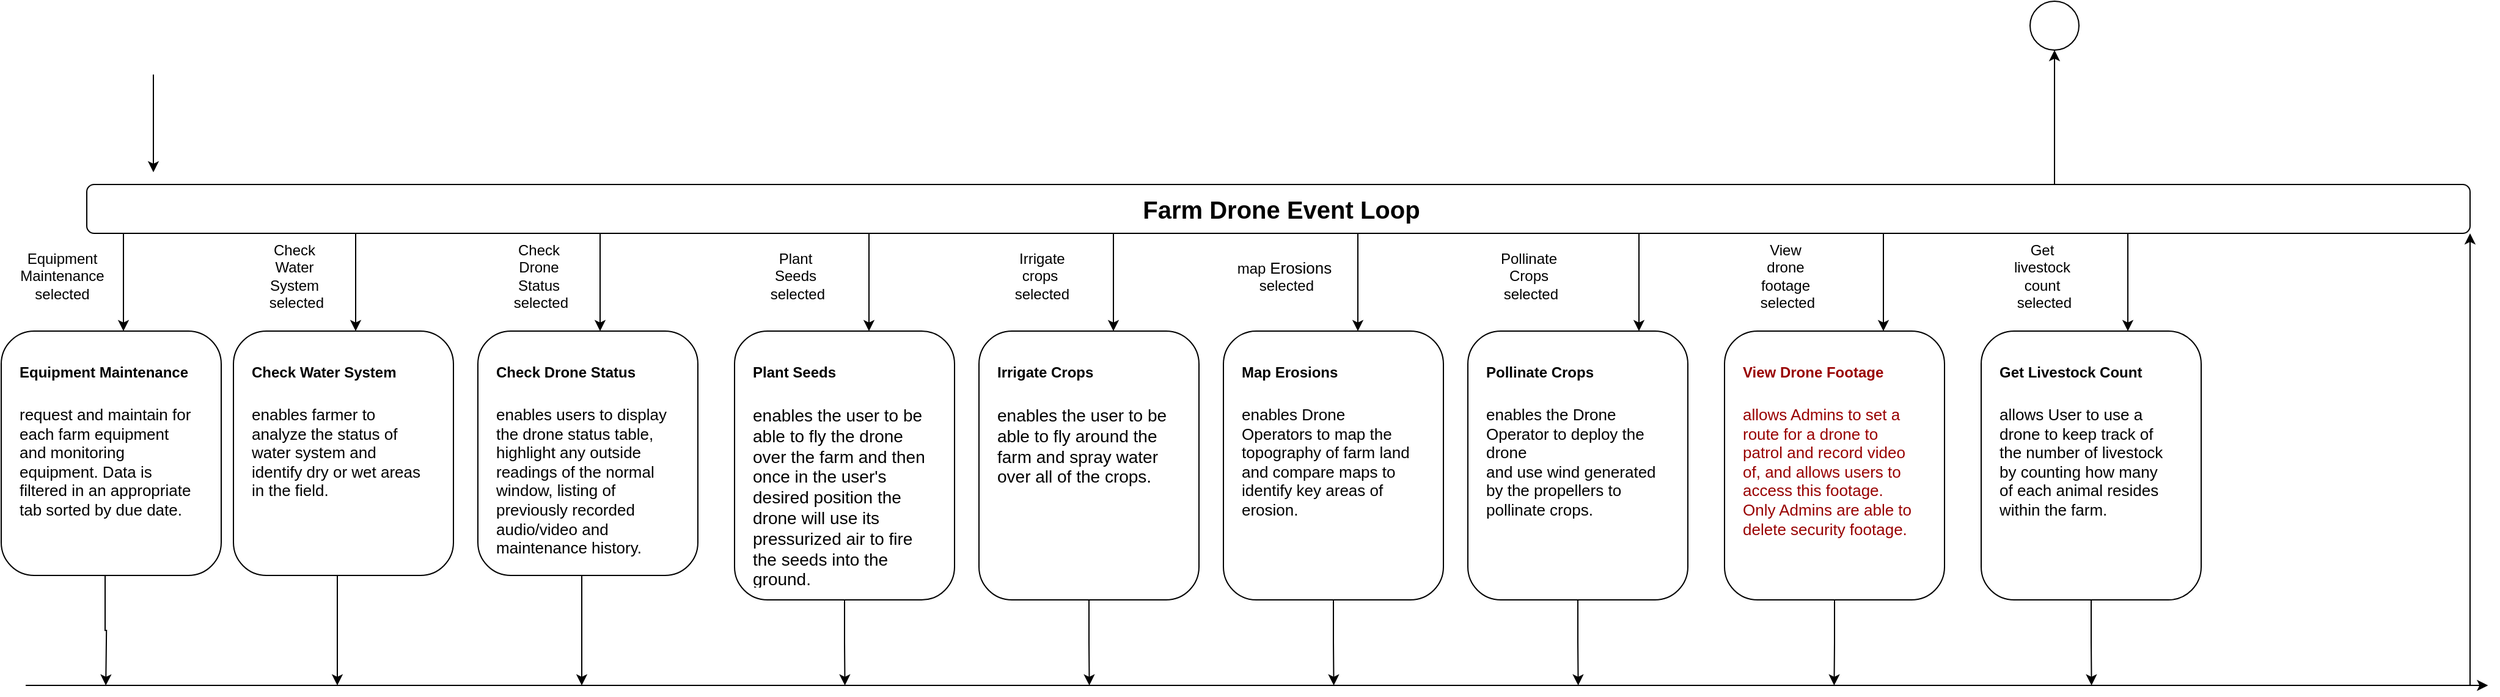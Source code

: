 <mxfile version="15.3.0" type="device"><diagram id="kgpKYQtTHZ0yAKxKKP6v" name="Page-1"><mxGraphModel dx="1368" dy="1140" grid="1" gridSize="10" guides="1" tooltips="1" connect="1" arrows="1" fold="1" page="1" pageScale="1" pageWidth="850" pageHeight="1100" math="0" shadow="0"><root><mxCell id="0"/><mxCell id="1" parent="0"/><mxCell id="6TXma3TrghFShWxiZQst-68" value="" style="ellipse;whiteSpace=wrap;html=1;aspect=fixed;" vertex="1" parent="1"><mxGeometry x="1680" y="80" width="40" height="40" as="geometry"/></mxCell><mxCell id="6TXma3TrghFShWxiZQst-1" value="" style="shape=image;html=1;verticalAlign=top;verticalLabelPosition=bottom;labelBackgroundColor=#ffffff;imageAspect=0;aspect=fixed;image=https://cdn2.iconfinder.com/data/icons/pinpoint-interface/48/dot-2-128.png" vertex="1" parent="1"><mxGeometry x="130" y="110" width="30" height="30" as="geometry"/></mxCell><mxCell id="6TXma3TrghFShWxiZQst-2" value="" style="endArrow=classic;html=1;" edge="1" parent="1"><mxGeometry width="50" height="50" relative="1" as="geometry"><mxPoint x="144.5" y="140" as="sourcePoint"/><mxPoint x="144.5" y="220" as="targetPoint"/></mxGeometry></mxCell><mxCell id="6TXma3TrghFShWxiZQst-3" value="" style="rounded=1;whiteSpace=wrap;html=1;" vertex="1" parent="1"><mxGeometry x="90" y="230" width="1950" height="40" as="geometry"/></mxCell><mxCell id="6TXma3TrghFShWxiZQst-5" value="&lt;b&gt;&lt;font style=&quot;font-size: 20px&quot;&gt;Farm Drone Event Loop&lt;/font&gt;&lt;/b&gt;" style="text;html=1;strokeColor=none;fillColor=none;align=center;verticalAlign=middle;whiteSpace=wrap;rounded=0;" vertex="1" parent="1"><mxGeometry x="125" y="240" width="1885" height="20" as="geometry"/></mxCell><mxCell id="6TXma3TrghFShWxiZQst-6" value="" style="endArrow=classic;html=1;" edge="1" parent="1"><mxGeometry width="50" height="50" relative="1" as="geometry"><mxPoint x="120" y="270" as="sourcePoint"/><mxPoint x="120" y="350" as="targetPoint"/></mxGeometry></mxCell><mxCell id="6TXma3TrghFShWxiZQst-13" value="" style="rounded=1;whiteSpace=wrap;html=1;" vertex="1" parent="1"><mxGeometry x="20" y="350" width="180" height="200" as="geometry"/></mxCell><mxCell id="6TXma3TrghFShWxiZQst-55" style="edgeStyle=orthogonalEdgeStyle;rounded=0;orthogonalLoop=1;jettySize=auto;html=1;exitX=0.5;exitY=1;exitDx=0;exitDy=0;" edge="1" parent="1" source="6TXma3TrghFShWxiZQst-14"><mxGeometry relative="1" as="geometry"><mxPoint x="105.588" y="640" as="targetPoint"/></mxGeometry></mxCell><mxCell id="6TXma3TrghFShWxiZQst-14" value="&lt;h1&gt;&lt;font style=&quot;font-size: 12px&quot;&gt;Equipment Maintenance&lt;/font&gt;&lt;/h1&gt;&lt;span style=&quot;font-size: 13px&quot;&gt;request and maintain for each farm equipment and monitoring equipment. Data is filtered in an appropriate tab sorted by due date.&lt;/span&gt;&lt;h1&gt;&lt;span style=&quot;font-size: 12px ; font-weight: normal&quot;&gt;&amp;nbsp;&lt;/span&gt;&lt;br&gt;&lt;/h1&gt;" style="text;html=1;strokeColor=none;fillColor=none;spacing=5;spacingTop=-20;whiteSpace=wrap;overflow=hidden;rounded=0;" vertex="1" parent="1"><mxGeometry x="30" y="360" width="150" height="190" as="geometry"/></mxCell><mxCell id="6TXma3TrghFShWxiZQst-15" value="Equipment Maintenance selected" style="text;html=1;strokeColor=none;fillColor=none;align=center;verticalAlign=middle;whiteSpace=wrap;rounded=0;" vertex="1" parent="1"><mxGeometry x="40" y="290" width="60" height="30" as="geometry"/></mxCell><mxCell id="6TXma3TrghFShWxiZQst-16" value="" style="endArrow=classic;html=1;" edge="1" parent="1"><mxGeometry width="50" height="50" relative="1" as="geometry"><mxPoint x="310" y="270" as="sourcePoint"/><mxPoint x="310" y="350" as="targetPoint"/></mxGeometry></mxCell><mxCell id="6TXma3TrghFShWxiZQst-17" value="" style="rounded=1;whiteSpace=wrap;html=1;" vertex="1" parent="1"><mxGeometry x="210" y="350" width="180" height="200" as="geometry"/></mxCell><mxCell id="6TXma3TrghFShWxiZQst-56" style="edgeStyle=orthogonalEdgeStyle;rounded=0;orthogonalLoop=1;jettySize=auto;html=1;exitX=0.5;exitY=1;exitDx=0;exitDy=0;" edge="1" parent="1" source="6TXma3TrghFShWxiZQst-18"><mxGeometry relative="1" as="geometry"><mxPoint x="295" y="640" as="targetPoint"/></mxGeometry></mxCell><mxCell id="6TXma3TrghFShWxiZQst-18" value="&lt;h1&gt;&lt;font style=&quot;font-size: 12px&quot;&gt;Check Water System&lt;/font&gt;&lt;/h1&gt;&lt;span style=&quot;font-size: 13px&quot;&gt;enables farmer to analyze the status of water system and identify dry or wet areas in the field.&lt;/span&gt;&lt;br&gt;&lt;h1&gt;&lt;span style=&quot;font-size: 12px ; font-weight: normal&quot;&gt;&amp;nbsp;&lt;/span&gt;&lt;br&gt;&lt;/h1&gt;" style="text;html=1;strokeColor=none;fillColor=none;spacing=5;spacingTop=-20;whiteSpace=wrap;overflow=hidden;rounded=0;" vertex="1" parent="1"><mxGeometry x="220" y="360" width="150" height="190" as="geometry"/></mxCell><mxCell id="6TXma3TrghFShWxiZQst-19" value="Check Water System&lt;br&gt;&amp;nbsp;selected" style="text;html=1;strokeColor=none;fillColor=none;align=center;verticalAlign=middle;whiteSpace=wrap;rounded=0;" vertex="1" parent="1"><mxGeometry x="230" y="290" width="60" height="30" as="geometry"/></mxCell><mxCell id="6TXma3TrghFShWxiZQst-20" value="" style="endArrow=classic;html=1;" edge="1" parent="1"><mxGeometry width="50" height="50" relative="1" as="geometry"><mxPoint x="510" y="270" as="sourcePoint"/><mxPoint x="510" y="350" as="targetPoint"/></mxGeometry></mxCell><mxCell id="6TXma3TrghFShWxiZQst-21" value="" style="rounded=1;whiteSpace=wrap;html=1;" vertex="1" parent="1"><mxGeometry x="410" y="350" width="180" height="200" as="geometry"/></mxCell><mxCell id="6TXma3TrghFShWxiZQst-57" style="edgeStyle=orthogonalEdgeStyle;rounded=0;orthogonalLoop=1;jettySize=auto;html=1;exitX=0.5;exitY=1;exitDx=0;exitDy=0;" edge="1" parent="1" source="6TXma3TrghFShWxiZQst-22"><mxGeometry relative="1" as="geometry"><mxPoint x="495" y="640" as="targetPoint"/></mxGeometry></mxCell><mxCell id="6TXma3TrghFShWxiZQst-22" value="&lt;h1&gt;&lt;font style=&quot;font-size: 12px&quot;&gt;Check Drone Status&lt;/font&gt;&lt;/h1&gt;&lt;span style=&quot;font-size: 13px&quot;&gt;enables users to display the drone status table, highlight any outside readings of the normal window, listing of previously recorded audio/video and maintenance history.&amp;nbsp;&lt;/span&gt;&lt;br&gt;&lt;h1&gt;&lt;span style=&quot;font-size: 12px ; font-weight: normal&quot;&gt;&amp;nbsp;&lt;/span&gt;&lt;br&gt;&lt;/h1&gt;" style="text;html=1;strokeColor=none;fillColor=none;spacing=5;spacingTop=-20;whiteSpace=wrap;overflow=hidden;rounded=0;" vertex="1" parent="1"><mxGeometry x="420" y="360" width="150" height="190" as="geometry"/></mxCell><mxCell id="6TXma3TrghFShWxiZQst-23" value="Check Drone Status&lt;br&gt;&amp;nbsp;selected" style="text;html=1;strokeColor=none;fillColor=none;align=center;verticalAlign=middle;whiteSpace=wrap;rounded=0;" vertex="1" parent="1"><mxGeometry x="430" y="290" width="60" height="30" as="geometry"/></mxCell><mxCell id="6TXma3TrghFShWxiZQst-59" style="edgeStyle=orthogonalEdgeStyle;rounded=0;orthogonalLoop=1;jettySize=auto;html=1;exitX=0.5;exitY=1;exitDx=0;exitDy=0;" edge="1" parent="1" source="6TXma3TrghFShWxiZQst-30"><mxGeometry relative="1" as="geometry"><mxPoint x="710.294" y="640" as="targetPoint"/></mxGeometry></mxCell><mxCell id="6TXma3TrghFShWxiZQst-30" value="" style="rounded=1;whiteSpace=wrap;html=1;" vertex="1" parent="1"><mxGeometry x="620" y="350" width="180" height="220" as="geometry"/></mxCell><mxCell id="6TXma3TrghFShWxiZQst-31" value="&lt;h1&gt;&lt;font style=&quot;font-size: 12px&quot;&gt;Plant Seeds&lt;/font&gt;&lt;/h1&gt;&lt;span style=&quot;font-size: 14px&quot;&gt;enables the user to be able to fly the drone over the farm and then once in the user's desired position the drone will use its pressurized air to fire the seeds into the ground.&amp;nbsp;&lt;/span&gt;&lt;br&gt;&lt;h1&gt;&lt;span style=&quot;font-size: 12px ; font-weight: normal&quot;&gt;&amp;nbsp;&lt;/span&gt;&lt;br&gt;&lt;/h1&gt;" style="text;html=1;strokeColor=none;fillColor=none;spacing=5;spacingTop=-20;whiteSpace=wrap;overflow=hidden;rounded=0;" vertex="1" parent="1"><mxGeometry x="630" y="360" width="150" height="200" as="geometry"/></mxCell><mxCell id="6TXma3TrghFShWxiZQst-32" value="Plant Seeds&lt;br&gt;&amp;nbsp;selected" style="text;html=1;strokeColor=none;fillColor=none;align=center;verticalAlign=middle;whiteSpace=wrap;rounded=0;" vertex="1" parent="1"><mxGeometry x="640" y="290" width="60" height="30" as="geometry"/></mxCell><mxCell id="6TXma3TrghFShWxiZQst-33" value="" style="endArrow=classic;html=1;" edge="1" parent="1"><mxGeometry width="50" height="50" relative="1" as="geometry"><mxPoint x="730" y="270" as="sourcePoint"/><mxPoint x="730" y="350" as="targetPoint"/><Array as="points"><mxPoint x="730" y="320"/></Array></mxGeometry></mxCell><mxCell id="6TXma3TrghFShWxiZQst-60" style="edgeStyle=orthogonalEdgeStyle;rounded=0;orthogonalLoop=1;jettySize=auto;html=1;exitX=0.5;exitY=1;exitDx=0;exitDy=0;" edge="1" parent="1" source="6TXma3TrghFShWxiZQst-34"><mxGeometry relative="1" as="geometry"><mxPoint x="910.294" y="640" as="targetPoint"/></mxGeometry></mxCell><mxCell id="6TXma3TrghFShWxiZQst-34" value="" style="rounded=1;whiteSpace=wrap;html=1;" vertex="1" parent="1"><mxGeometry x="820" y="350" width="180" height="220" as="geometry"/></mxCell><mxCell id="6TXma3TrghFShWxiZQst-35" value="&lt;h1&gt;&lt;span style=&quot;font-size: 12px&quot;&gt;Irrigate Crops&lt;/span&gt;&lt;/h1&gt;&lt;span style=&quot;font-size: 14px&quot;&gt;enables the user to be able to fly around the farm and spray water over all of the crops.&amp;nbsp;&lt;/span&gt;&lt;br&gt;&lt;h1&gt;&lt;span style=&quot;font-size: 12px ; font-weight: normal&quot;&gt;&amp;nbsp;&lt;/span&gt;&lt;br&gt;&lt;/h1&gt;" style="text;html=1;strokeColor=none;fillColor=none;spacing=5;spacingTop=-20;whiteSpace=wrap;overflow=hidden;rounded=0;" vertex="1" parent="1"><mxGeometry x="830" y="360" width="150" height="200" as="geometry"/></mxCell><mxCell id="6TXma3TrghFShWxiZQst-36" value="&amp;nbsp;Irrigate crops&lt;br&gt;&amp;nbsp;selected" style="text;html=1;strokeColor=none;fillColor=none;align=center;verticalAlign=middle;whiteSpace=wrap;rounded=0;" vertex="1" parent="1"><mxGeometry x="840" y="290" width="60" height="30" as="geometry"/></mxCell><mxCell id="6TXma3TrghFShWxiZQst-37" value="" style="endArrow=classic;html=1;" edge="1" parent="1"><mxGeometry width="50" height="50" relative="1" as="geometry"><mxPoint x="930" y="270" as="sourcePoint"/><mxPoint x="930" y="350" as="targetPoint"/><Array as="points"><mxPoint x="930" y="320"/></Array></mxGeometry></mxCell><mxCell id="6TXma3TrghFShWxiZQst-61" style="edgeStyle=orthogonalEdgeStyle;rounded=0;orthogonalLoop=1;jettySize=auto;html=1;exitX=0.5;exitY=1;exitDx=0;exitDy=0;" edge="1" parent="1" source="6TXma3TrghFShWxiZQst-38"><mxGeometry relative="1" as="geometry"><mxPoint x="1110.294" y="640" as="targetPoint"/></mxGeometry></mxCell><mxCell id="6TXma3TrghFShWxiZQst-38" value="" style="rounded=1;whiteSpace=wrap;html=1;" vertex="1" parent="1"><mxGeometry x="1020" y="350" width="180" height="220" as="geometry"/></mxCell><mxCell id="6TXma3TrghFShWxiZQst-39" value="&lt;h1&gt;&lt;span style=&quot;font-size: 12px&quot;&gt;Map Erosions&lt;/span&gt;&lt;/h1&gt;&lt;span style=&quot;font-size: 13px&quot;&gt;enables Drone Operators to map the topography of farm land and compare maps to identify key areas of erosion.&lt;/span&gt;&lt;br&gt;&lt;h1&gt;&lt;span style=&quot;font-size: 12px ; font-weight: normal&quot;&gt;&amp;nbsp;&lt;/span&gt;&lt;br&gt;&lt;/h1&gt;" style="text;html=1;strokeColor=none;fillColor=none;spacing=5;spacingTop=-20;whiteSpace=wrap;overflow=hidden;rounded=0;" vertex="1" parent="1"><mxGeometry x="1030" y="360" width="150" height="200" as="geometry"/></mxCell><mxCell id="6TXma3TrghFShWxiZQst-40" value="map&amp;nbsp;&lt;span style=&quot;font-size: 13px ; text-align: left&quot;&gt;Erosions&lt;/span&gt;&lt;br&gt;&amp;nbsp;selected" style="text;html=1;strokeColor=none;fillColor=none;align=center;verticalAlign=middle;whiteSpace=wrap;rounded=0;" vertex="1" parent="1"><mxGeometry x="1040" y="290" width="60" height="30" as="geometry"/></mxCell><mxCell id="6TXma3TrghFShWxiZQst-41" value="" style="endArrow=classic;html=1;" edge="1" parent="1"><mxGeometry width="50" height="50" relative="1" as="geometry"><mxPoint x="1130" y="270" as="sourcePoint"/><mxPoint x="1130" y="350" as="targetPoint"/><Array as="points"><mxPoint x="1130" y="320"/></Array></mxGeometry></mxCell><mxCell id="6TXma3TrghFShWxiZQst-62" style="edgeStyle=orthogonalEdgeStyle;rounded=0;orthogonalLoop=1;jettySize=auto;html=1;exitX=0.5;exitY=1;exitDx=0;exitDy=0;" edge="1" parent="1" source="6TXma3TrghFShWxiZQst-42"><mxGeometry relative="1" as="geometry"><mxPoint x="1310.294" y="640" as="targetPoint"/></mxGeometry></mxCell><mxCell id="6TXma3TrghFShWxiZQst-42" value="" style="rounded=1;whiteSpace=wrap;html=1;" vertex="1" parent="1"><mxGeometry x="1220" y="350" width="180" height="220" as="geometry"/></mxCell><mxCell id="6TXma3TrghFShWxiZQst-43" value="&lt;h1&gt;&lt;span style=&quot;font-size: 12px&quot;&gt;Pollinate Crops&lt;/span&gt;&lt;/h1&gt;&lt;span style=&quot;font-size: 13px&quot;&gt;enables the Drone Operator to deploy the drone&lt;/span&gt;&lt;br style=&quot;font-size: 13px&quot;&gt;&lt;span style=&quot;font-size: 13px&quot;&gt;and use wind generated by the propellers to pollinate crops.&lt;/span&gt;&lt;br&gt;&lt;h1&gt;&lt;span style=&quot;font-size: 12px ; font-weight: normal&quot;&gt;&amp;nbsp;&lt;/span&gt;&lt;br&gt;&lt;/h1&gt;" style="text;html=1;strokeColor=none;fillColor=none;spacing=5;spacingTop=-20;whiteSpace=wrap;overflow=hidden;rounded=0;" vertex="1" parent="1"><mxGeometry x="1230" y="360" width="150" height="200" as="geometry"/></mxCell><mxCell id="6TXma3TrghFShWxiZQst-44" value="Pollinate Crops&lt;br&gt;&amp;nbsp;selected" style="text;html=1;strokeColor=none;fillColor=none;align=center;verticalAlign=middle;whiteSpace=wrap;rounded=0;" vertex="1" parent="1"><mxGeometry x="1240" y="290" width="60" height="30" as="geometry"/></mxCell><mxCell id="6TXma3TrghFShWxiZQst-45" value="" style="endArrow=classic;html=1;" edge="1" parent="1"><mxGeometry width="50" height="50" relative="1" as="geometry"><mxPoint x="1360" y="270" as="sourcePoint"/><mxPoint x="1360" y="350" as="targetPoint"/><Array as="points"><mxPoint x="1360" y="320"/></Array></mxGeometry></mxCell><mxCell id="6TXma3TrghFShWxiZQst-63" style="edgeStyle=orthogonalEdgeStyle;rounded=0;orthogonalLoop=1;jettySize=auto;html=1;exitX=0.5;exitY=1;exitDx=0;exitDy=0;" edge="1" parent="1" source="6TXma3TrghFShWxiZQst-46"><mxGeometry relative="1" as="geometry"><mxPoint x="1519.706" y="640" as="targetPoint"/></mxGeometry></mxCell><mxCell id="6TXma3TrghFShWxiZQst-46" value="" style="rounded=1;whiteSpace=wrap;html=1;" vertex="1" parent="1"><mxGeometry x="1430" y="350" width="180" height="220" as="geometry"/></mxCell><mxCell id="6TXma3TrghFShWxiZQst-47" value="&lt;h1&gt;&lt;span style=&quot;font-size: 12px&quot;&gt;&lt;font color=&quot;#990000&quot;&gt;View Drone Footage&lt;/font&gt;&lt;/span&gt;&lt;/h1&gt;&lt;font color=&quot;#990000&quot;&gt;&lt;span style=&quot;font-size: 13px ; text-align: center&quot;&gt;allows Admins to set a route for a drone to patrol and record video of, and allows users to access this footage. Only Admins are able to delete security footage.&lt;/span&gt;&lt;br&gt;&lt;/font&gt;&lt;h1&gt;&lt;span style=&quot;font-size: 12px ; font-weight: normal&quot;&gt;&lt;font color=&quot;#990000&quot;&gt;&amp;nbsp;&lt;/font&gt;&lt;/span&gt;&lt;br&gt;&lt;/h1&gt;" style="text;html=1;strokeColor=none;fillColor=none;spacing=5;spacingTop=-20;whiteSpace=wrap;overflow=hidden;rounded=0;" vertex="1" parent="1"><mxGeometry x="1440" y="360" width="150" height="200" as="geometry"/></mxCell><mxCell id="6TXma3TrghFShWxiZQst-48" value="View drone footage&lt;br&gt;&amp;nbsp;selected" style="text;html=1;strokeColor=none;fillColor=none;align=center;verticalAlign=middle;whiteSpace=wrap;rounded=0;" vertex="1" parent="1"><mxGeometry x="1450" y="290" width="60" height="30" as="geometry"/></mxCell><mxCell id="6TXma3TrghFShWxiZQst-49" value="" style="endArrow=classic;html=1;" edge="1" parent="1"><mxGeometry width="50" height="50" relative="1" as="geometry"><mxPoint x="1560" y="270" as="sourcePoint"/><mxPoint x="1560" y="350" as="targetPoint"/><Array as="points"><mxPoint x="1560" y="320"/></Array></mxGeometry></mxCell><mxCell id="6TXma3TrghFShWxiZQst-64" style="edgeStyle=orthogonalEdgeStyle;rounded=0;orthogonalLoop=1;jettySize=auto;html=1;exitX=0.5;exitY=1;exitDx=0;exitDy=0;" edge="1" parent="1" source="6TXma3TrghFShWxiZQst-50"><mxGeometry relative="1" as="geometry"><mxPoint x="1730.294" y="640" as="targetPoint"/></mxGeometry></mxCell><mxCell id="6TXma3TrghFShWxiZQst-50" value="" style="rounded=1;whiteSpace=wrap;html=1;" vertex="1" parent="1"><mxGeometry x="1640" y="350" width="180" height="220" as="geometry"/></mxCell><mxCell id="6TXma3TrghFShWxiZQst-51" value="&lt;h1&gt;&lt;span style=&quot;font-size: 12px&quot;&gt;Get Livestock Count&lt;/span&gt;&lt;/h1&gt;&lt;span style=&quot;font-size: 13px ; text-align: center&quot;&gt;allows User to use a drone to keep track of the number of livestock by counting how many of each animal resides within the farm.&amp;nbsp;&lt;/span&gt;&lt;br&gt;&lt;h1&gt;&lt;span style=&quot;font-size: 12px ; font-weight: normal&quot;&gt;&amp;nbsp;&lt;/span&gt;&lt;br&gt;&lt;/h1&gt;" style="text;html=1;strokeColor=none;fillColor=none;spacing=5;spacingTop=-20;whiteSpace=wrap;overflow=hidden;rounded=0;" vertex="1" parent="1"><mxGeometry x="1650" y="360" width="150" height="200" as="geometry"/></mxCell><mxCell id="6TXma3TrghFShWxiZQst-52" value="Get livestock count&lt;br&gt;&amp;nbsp;selected" style="text;html=1;strokeColor=none;fillColor=none;align=center;verticalAlign=middle;whiteSpace=wrap;rounded=0;" vertex="1" parent="1"><mxGeometry x="1660" y="290" width="60" height="30" as="geometry"/></mxCell><mxCell id="6TXma3TrghFShWxiZQst-53" value="" style="endArrow=classic;html=1;" edge="1" parent="1"><mxGeometry width="50" height="50" relative="1" as="geometry"><mxPoint x="1760" y="270" as="sourcePoint"/><mxPoint x="1760" y="350" as="targetPoint"/><Array as="points"><mxPoint x="1760" y="320"/></Array></mxGeometry></mxCell><mxCell id="6TXma3TrghFShWxiZQst-54" value="" style="endArrow=classic;html=1;" edge="1" parent="1"><mxGeometry width="50" height="50" relative="1" as="geometry"><mxPoint x="40" y="640" as="sourcePoint"/><mxPoint x="2054.706" y="640" as="targetPoint"/></mxGeometry></mxCell><mxCell id="6TXma3TrghFShWxiZQst-65" value="" style="endArrow=classic;html=1;" edge="1" parent="1"><mxGeometry width="50" height="50" relative="1" as="geometry"><mxPoint x="2040" y="640" as="sourcePoint"/><mxPoint x="2040" y="270" as="targetPoint"/></mxGeometry></mxCell><mxCell id="6TXma3TrghFShWxiZQst-66" value="" style="endArrow=classic;html=1;" edge="1" parent="1"><mxGeometry width="50" height="50" relative="1" as="geometry"><mxPoint x="1700" y="230" as="sourcePoint"/><mxPoint x="1700" y="120" as="targetPoint"/></mxGeometry></mxCell><mxCell id="6TXma3TrghFShWxiZQst-67" value="" style="shape=image;html=1;verticalAlign=top;verticalLabelPosition=bottom;labelBackgroundColor=#ffffff;imageAspect=0;aspect=fixed;image=https://cdn2.iconfinder.com/data/icons/pinpoint-interface/48/dot-2-128.png" vertex="1" parent="1"><mxGeometry x="1690" y="90" width="20" height="20" as="geometry"/></mxCell></root></mxGraphModel></diagram></mxfile>